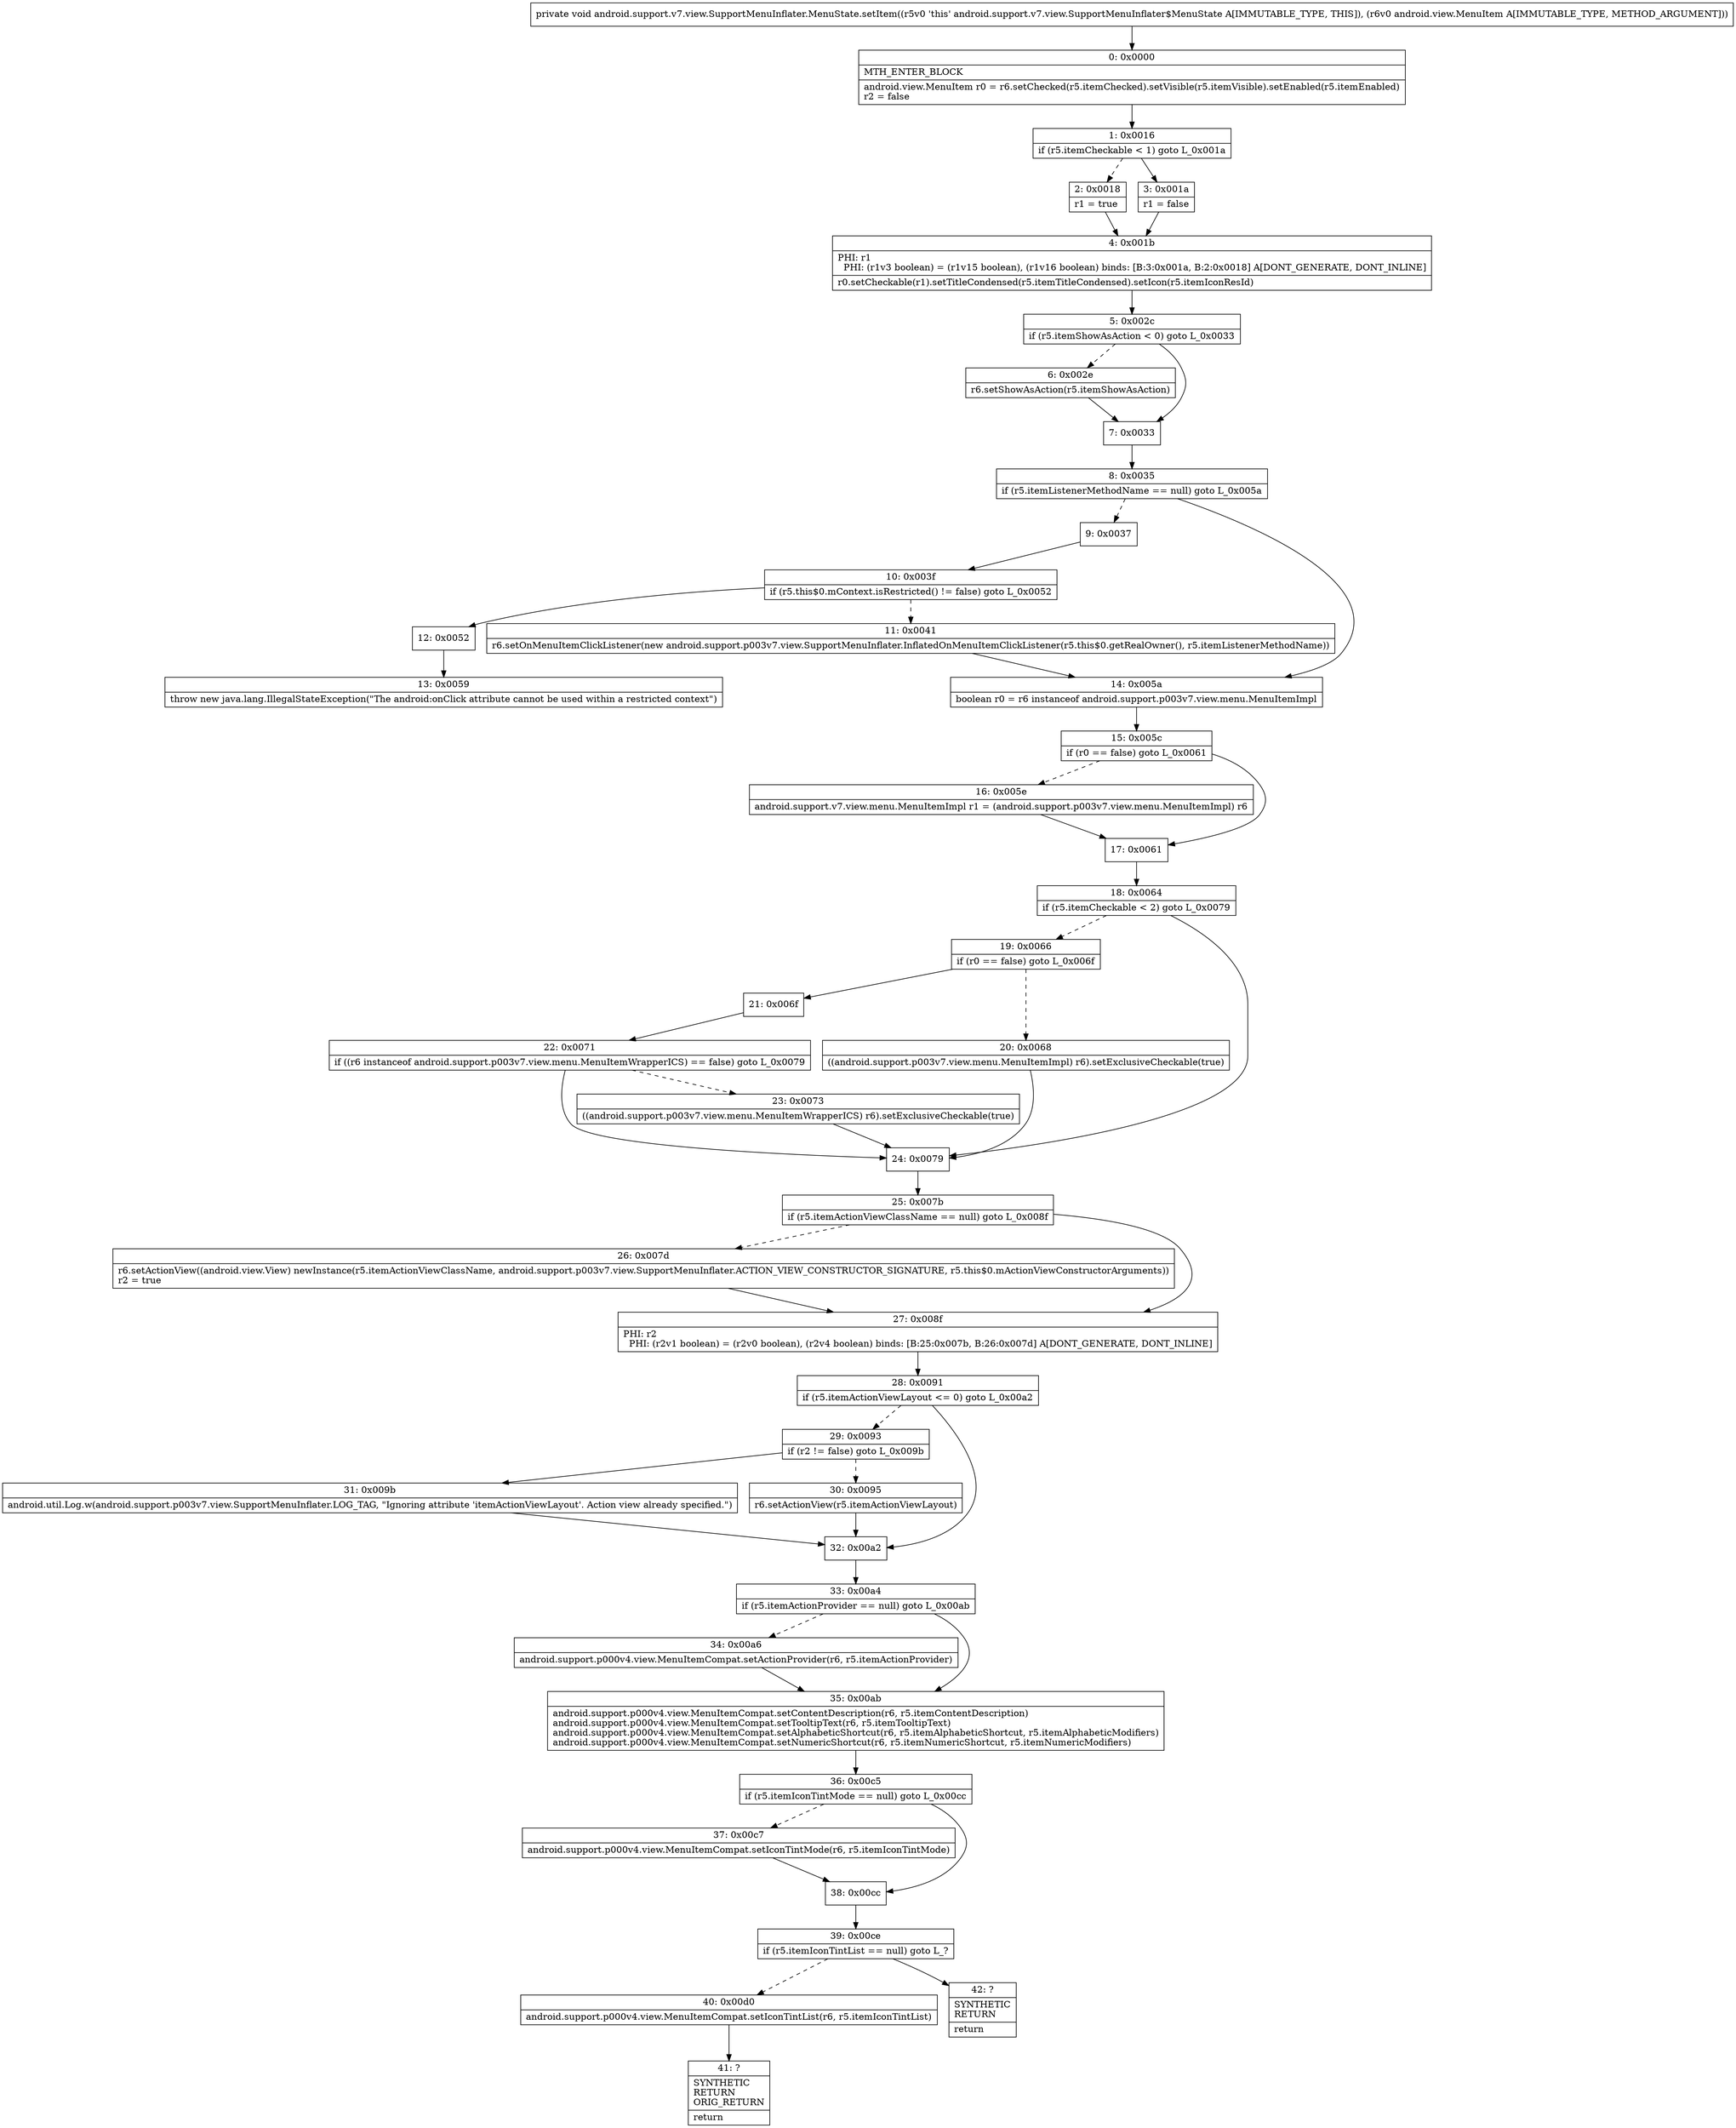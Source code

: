digraph "CFG forandroid.support.v7.view.SupportMenuInflater.MenuState.setItem(Landroid\/view\/MenuItem;)V" {
Node_0 [shape=record,label="{0\:\ 0x0000|MTH_ENTER_BLOCK\l|android.view.MenuItem r0 = r6.setChecked(r5.itemChecked).setVisible(r5.itemVisible).setEnabled(r5.itemEnabled)\lr2 = false\l}"];
Node_1 [shape=record,label="{1\:\ 0x0016|if (r5.itemCheckable \< 1) goto L_0x001a\l}"];
Node_2 [shape=record,label="{2\:\ 0x0018|r1 = true\l}"];
Node_3 [shape=record,label="{3\:\ 0x001a|r1 = false\l}"];
Node_4 [shape=record,label="{4\:\ 0x001b|PHI: r1 \l  PHI: (r1v3 boolean) = (r1v15 boolean), (r1v16 boolean) binds: [B:3:0x001a, B:2:0x0018] A[DONT_GENERATE, DONT_INLINE]\l|r0.setCheckable(r1).setTitleCondensed(r5.itemTitleCondensed).setIcon(r5.itemIconResId)\l}"];
Node_5 [shape=record,label="{5\:\ 0x002c|if (r5.itemShowAsAction \< 0) goto L_0x0033\l}"];
Node_6 [shape=record,label="{6\:\ 0x002e|r6.setShowAsAction(r5.itemShowAsAction)\l}"];
Node_7 [shape=record,label="{7\:\ 0x0033}"];
Node_8 [shape=record,label="{8\:\ 0x0035|if (r5.itemListenerMethodName == null) goto L_0x005a\l}"];
Node_9 [shape=record,label="{9\:\ 0x0037}"];
Node_10 [shape=record,label="{10\:\ 0x003f|if (r5.this$0.mContext.isRestricted() != false) goto L_0x0052\l}"];
Node_11 [shape=record,label="{11\:\ 0x0041|r6.setOnMenuItemClickListener(new android.support.p003v7.view.SupportMenuInflater.InflatedOnMenuItemClickListener(r5.this$0.getRealOwner(), r5.itemListenerMethodName))\l}"];
Node_12 [shape=record,label="{12\:\ 0x0052}"];
Node_13 [shape=record,label="{13\:\ 0x0059|throw new java.lang.IllegalStateException(\"The android:onClick attribute cannot be used within a restricted context\")\l}"];
Node_14 [shape=record,label="{14\:\ 0x005a|boolean r0 = r6 instanceof android.support.p003v7.view.menu.MenuItemImpl\l}"];
Node_15 [shape=record,label="{15\:\ 0x005c|if (r0 == false) goto L_0x0061\l}"];
Node_16 [shape=record,label="{16\:\ 0x005e|android.support.v7.view.menu.MenuItemImpl r1 = (android.support.p003v7.view.menu.MenuItemImpl) r6\l}"];
Node_17 [shape=record,label="{17\:\ 0x0061}"];
Node_18 [shape=record,label="{18\:\ 0x0064|if (r5.itemCheckable \< 2) goto L_0x0079\l}"];
Node_19 [shape=record,label="{19\:\ 0x0066|if (r0 == false) goto L_0x006f\l}"];
Node_20 [shape=record,label="{20\:\ 0x0068|((android.support.p003v7.view.menu.MenuItemImpl) r6).setExclusiveCheckable(true)\l}"];
Node_21 [shape=record,label="{21\:\ 0x006f}"];
Node_22 [shape=record,label="{22\:\ 0x0071|if ((r6 instanceof android.support.p003v7.view.menu.MenuItemWrapperICS) == false) goto L_0x0079\l}"];
Node_23 [shape=record,label="{23\:\ 0x0073|((android.support.p003v7.view.menu.MenuItemWrapperICS) r6).setExclusiveCheckable(true)\l}"];
Node_24 [shape=record,label="{24\:\ 0x0079}"];
Node_25 [shape=record,label="{25\:\ 0x007b|if (r5.itemActionViewClassName == null) goto L_0x008f\l}"];
Node_26 [shape=record,label="{26\:\ 0x007d|r6.setActionView((android.view.View) newInstance(r5.itemActionViewClassName, android.support.p003v7.view.SupportMenuInflater.ACTION_VIEW_CONSTRUCTOR_SIGNATURE, r5.this$0.mActionViewConstructorArguments))\lr2 = true\l}"];
Node_27 [shape=record,label="{27\:\ 0x008f|PHI: r2 \l  PHI: (r2v1 boolean) = (r2v0 boolean), (r2v4 boolean) binds: [B:25:0x007b, B:26:0x007d] A[DONT_GENERATE, DONT_INLINE]\l}"];
Node_28 [shape=record,label="{28\:\ 0x0091|if (r5.itemActionViewLayout \<= 0) goto L_0x00a2\l}"];
Node_29 [shape=record,label="{29\:\ 0x0093|if (r2 != false) goto L_0x009b\l}"];
Node_30 [shape=record,label="{30\:\ 0x0095|r6.setActionView(r5.itemActionViewLayout)\l}"];
Node_31 [shape=record,label="{31\:\ 0x009b|android.util.Log.w(android.support.p003v7.view.SupportMenuInflater.LOG_TAG, \"Ignoring attribute 'itemActionViewLayout'. Action view already specified.\")\l}"];
Node_32 [shape=record,label="{32\:\ 0x00a2}"];
Node_33 [shape=record,label="{33\:\ 0x00a4|if (r5.itemActionProvider == null) goto L_0x00ab\l}"];
Node_34 [shape=record,label="{34\:\ 0x00a6|android.support.p000v4.view.MenuItemCompat.setActionProvider(r6, r5.itemActionProvider)\l}"];
Node_35 [shape=record,label="{35\:\ 0x00ab|android.support.p000v4.view.MenuItemCompat.setContentDescription(r6, r5.itemContentDescription)\landroid.support.p000v4.view.MenuItemCompat.setTooltipText(r6, r5.itemTooltipText)\landroid.support.p000v4.view.MenuItemCompat.setAlphabeticShortcut(r6, r5.itemAlphabeticShortcut, r5.itemAlphabeticModifiers)\landroid.support.p000v4.view.MenuItemCompat.setNumericShortcut(r6, r5.itemNumericShortcut, r5.itemNumericModifiers)\l}"];
Node_36 [shape=record,label="{36\:\ 0x00c5|if (r5.itemIconTintMode == null) goto L_0x00cc\l}"];
Node_37 [shape=record,label="{37\:\ 0x00c7|android.support.p000v4.view.MenuItemCompat.setIconTintMode(r6, r5.itemIconTintMode)\l}"];
Node_38 [shape=record,label="{38\:\ 0x00cc}"];
Node_39 [shape=record,label="{39\:\ 0x00ce|if (r5.itemIconTintList == null) goto L_?\l}"];
Node_40 [shape=record,label="{40\:\ 0x00d0|android.support.p000v4.view.MenuItemCompat.setIconTintList(r6, r5.itemIconTintList)\l}"];
Node_41 [shape=record,label="{41\:\ ?|SYNTHETIC\lRETURN\lORIG_RETURN\l|return\l}"];
Node_42 [shape=record,label="{42\:\ ?|SYNTHETIC\lRETURN\l|return\l}"];
MethodNode[shape=record,label="{private void android.support.v7.view.SupportMenuInflater.MenuState.setItem((r5v0 'this' android.support.v7.view.SupportMenuInflater$MenuState A[IMMUTABLE_TYPE, THIS]), (r6v0 android.view.MenuItem A[IMMUTABLE_TYPE, METHOD_ARGUMENT])) }"];
MethodNode -> Node_0;
Node_0 -> Node_1;
Node_1 -> Node_2[style=dashed];
Node_1 -> Node_3;
Node_2 -> Node_4;
Node_3 -> Node_4;
Node_4 -> Node_5;
Node_5 -> Node_6[style=dashed];
Node_5 -> Node_7;
Node_6 -> Node_7;
Node_7 -> Node_8;
Node_8 -> Node_9[style=dashed];
Node_8 -> Node_14;
Node_9 -> Node_10;
Node_10 -> Node_11[style=dashed];
Node_10 -> Node_12;
Node_11 -> Node_14;
Node_12 -> Node_13;
Node_14 -> Node_15;
Node_15 -> Node_16[style=dashed];
Node_15 -> Node_17;
Node_16 -> Node_17;
Node_17 -> Node_18;
Node_18 -> Node_19[style=dashed];
Node_18 -> Node_24;
Node_19 -> Node_20[style=dashed];
Node_19 -> Node_21;
Node_20 -> Node_24;
Node_21 -> Node_22;
Node_22 -> Node_23[style=dashed];
Node_22 -> Node_24;
Node_23 -> Node_24;
Node_24 -> Node_25;
Node_25 -> Node_26[style=dashed];
Node_25 -> Node_27;
Node_26 -> Node_27;
Node_27 -> Node_28;
Node_28 -> Node_29[style=dashed];
Node_28 -> Node_32;
Node_29 -> Node_30[style=dashed];
Node_29 -> Node_31;
Node_30 -> Node_32;
Node_31 -> Node_32;
Node_32 -> Node_33;
Node_33 -> Node_34[style=dashed];
Node_33 -> Node_35;
Node_34 -> Node_35;
Node_35 -> Node_36;
Node_36 -> Node_37[style=dashed];
Node_36 -> Node_38;
Node_37 -> Node_38;
Node_38 -> Node_39;
Node_39 -> Node_40[style=dashed];
Node_39 -> Node_42;
Node_40 -> Node_41;
}

